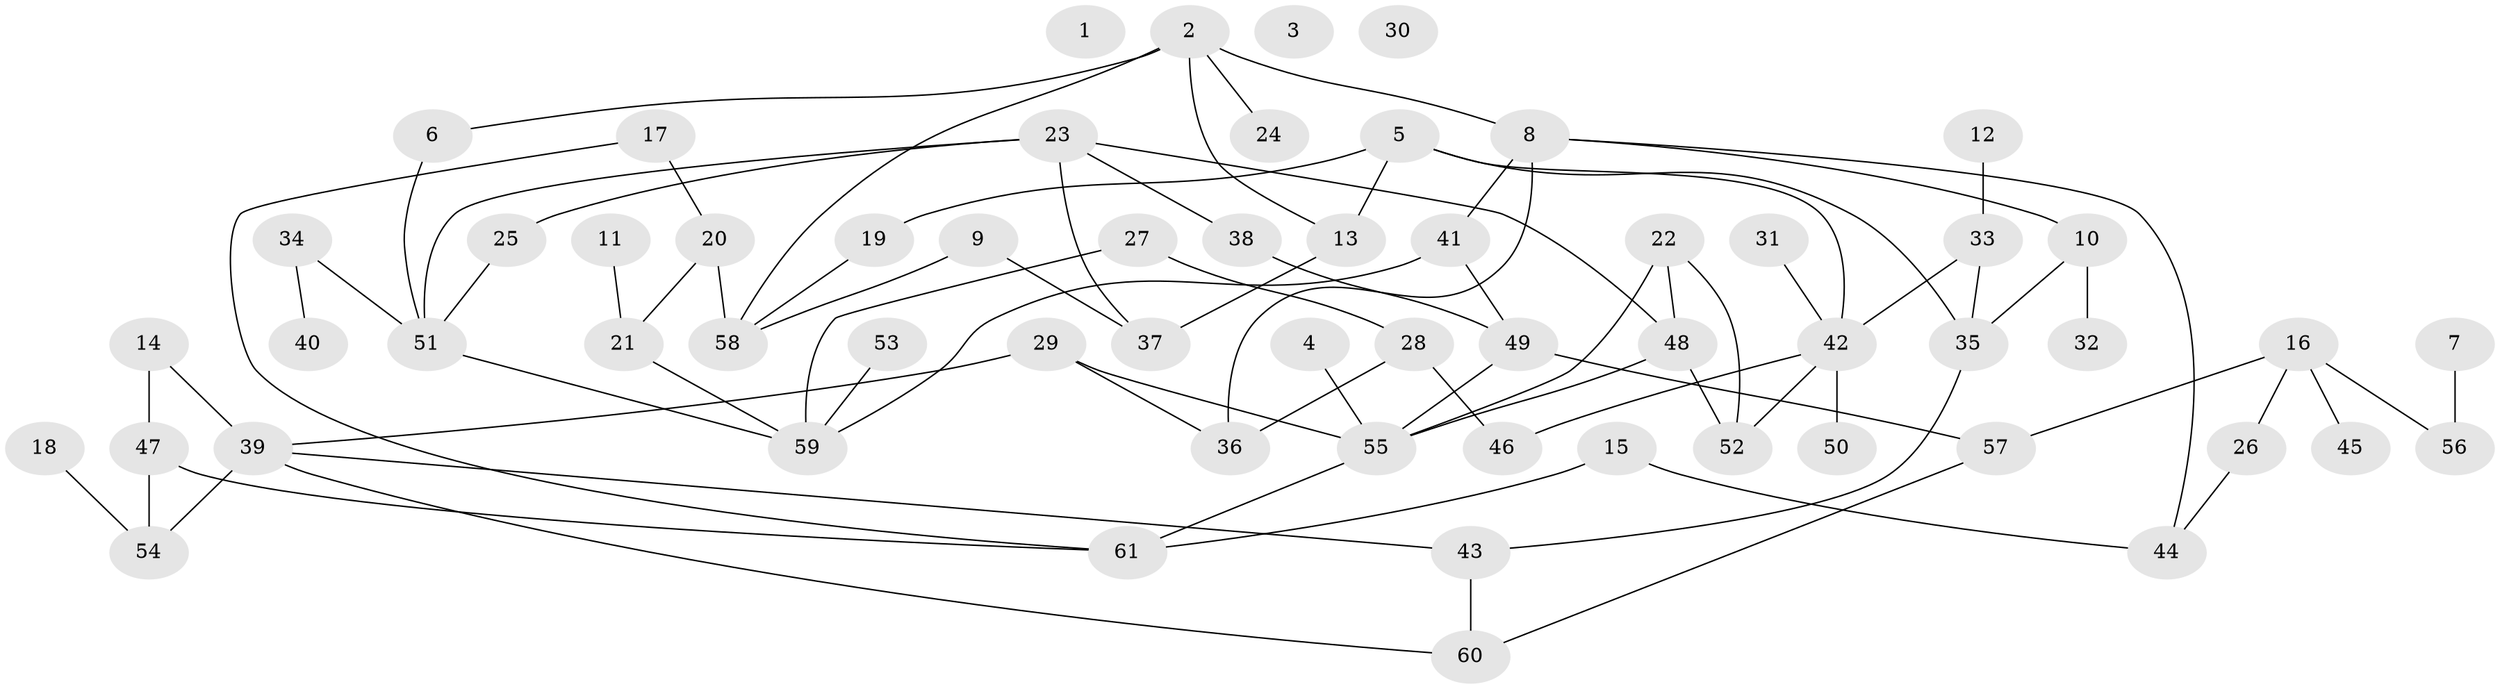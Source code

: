 // Generated by graph-tools (version 1.1) at 2025/49/03/09/25 03:49:10]
// undirected, 61 vertices, 81 edges
graph export_dot {
graph [start="1"]
  node [color=gray90,style=filled];
  1;
  2;
  3;
  4;
  5;
  6;
  7;
  8;
  9;
  10;
  11;
  12;
  13;
  14;
  15;
  16;
  17;
  18;
  19;
  20;
  21;
  22;
  23;
  24;
  25;
  26;
  27;
  28;
  29;
  30;
  31;
  32;
  33;
  34;
  35;
  36;
  37;
  38;
  39;
  40;
  41;
  42;
  43;
  44;
  45;
  46;
  47;
  48;
  49;
  50;
  51;
  52;
  53;
  54;
  55;
  56;
  57;
  58;
  59;
  60;
  61;
  2 -- 6;
  2 -- 8;
  2 -- 13;
  2 -- 24;
  2 -- 58;
  4 -- 55;
  5 -- 13;
  5 -- 19;
  5 -- 35;
  5 -- 42;
  6 -- 51;
  7 -- 56;
  8 -- 10;
  8 -- 36;
  8 -- 41;
  8 -- 44;
  9 -- 37;
  9 -- 58;
  10 -- 32;
  10 -- 35;
  11 -- 21;
  12 -- 33;
  13 -- 37;
  14 -- 39;
  14 -- 47;
  15 -- 44;
  15 -- 61;
  16 -- 26;
  16 -- 45;
  16 -- 56;
  16 -- 57;
  17 -- 20;
  17 -- 61;
  18 -- 54;
  19 -- 58;
  20 -- 21;
  20 -- 58;
  21 -- 59;
  22 -- 48;
  22 -- 52;
  22 -- 55;
  23 -- 25;
  23 -- 37;
  23 -- 38;
  23 -- 48;
  23 -- 51;
  25 -- 51;
  26 -- 44;
  27 -- 28;
  27 -- 59;
  28 -- 36;
  28 -- 46;
  29 -- 36;
  29 -- 39;
  29 -- 55;
  31 -- 42;
  33 -- 35;
  33 -- 42;
  34 -- 40;
  34 -- 51;
  35 -- 43;
  38 -- 49;
  39 -- 43;
  39 -- 54;
  39 -- 60;
  41 -- 49;
  41 -- 59;
  42 -- 46;
  42 -- 50;
  42 -- 52;
  43 -- 60;
  47 -- 54;
  47 -- 61;
  48 -- 52;
  48 -- 55;
  49 -- 55;
  49 -- 57;
  51 -- 59;
  53 -- 59;
  55 -- 61;
  57 -- 60;
}
